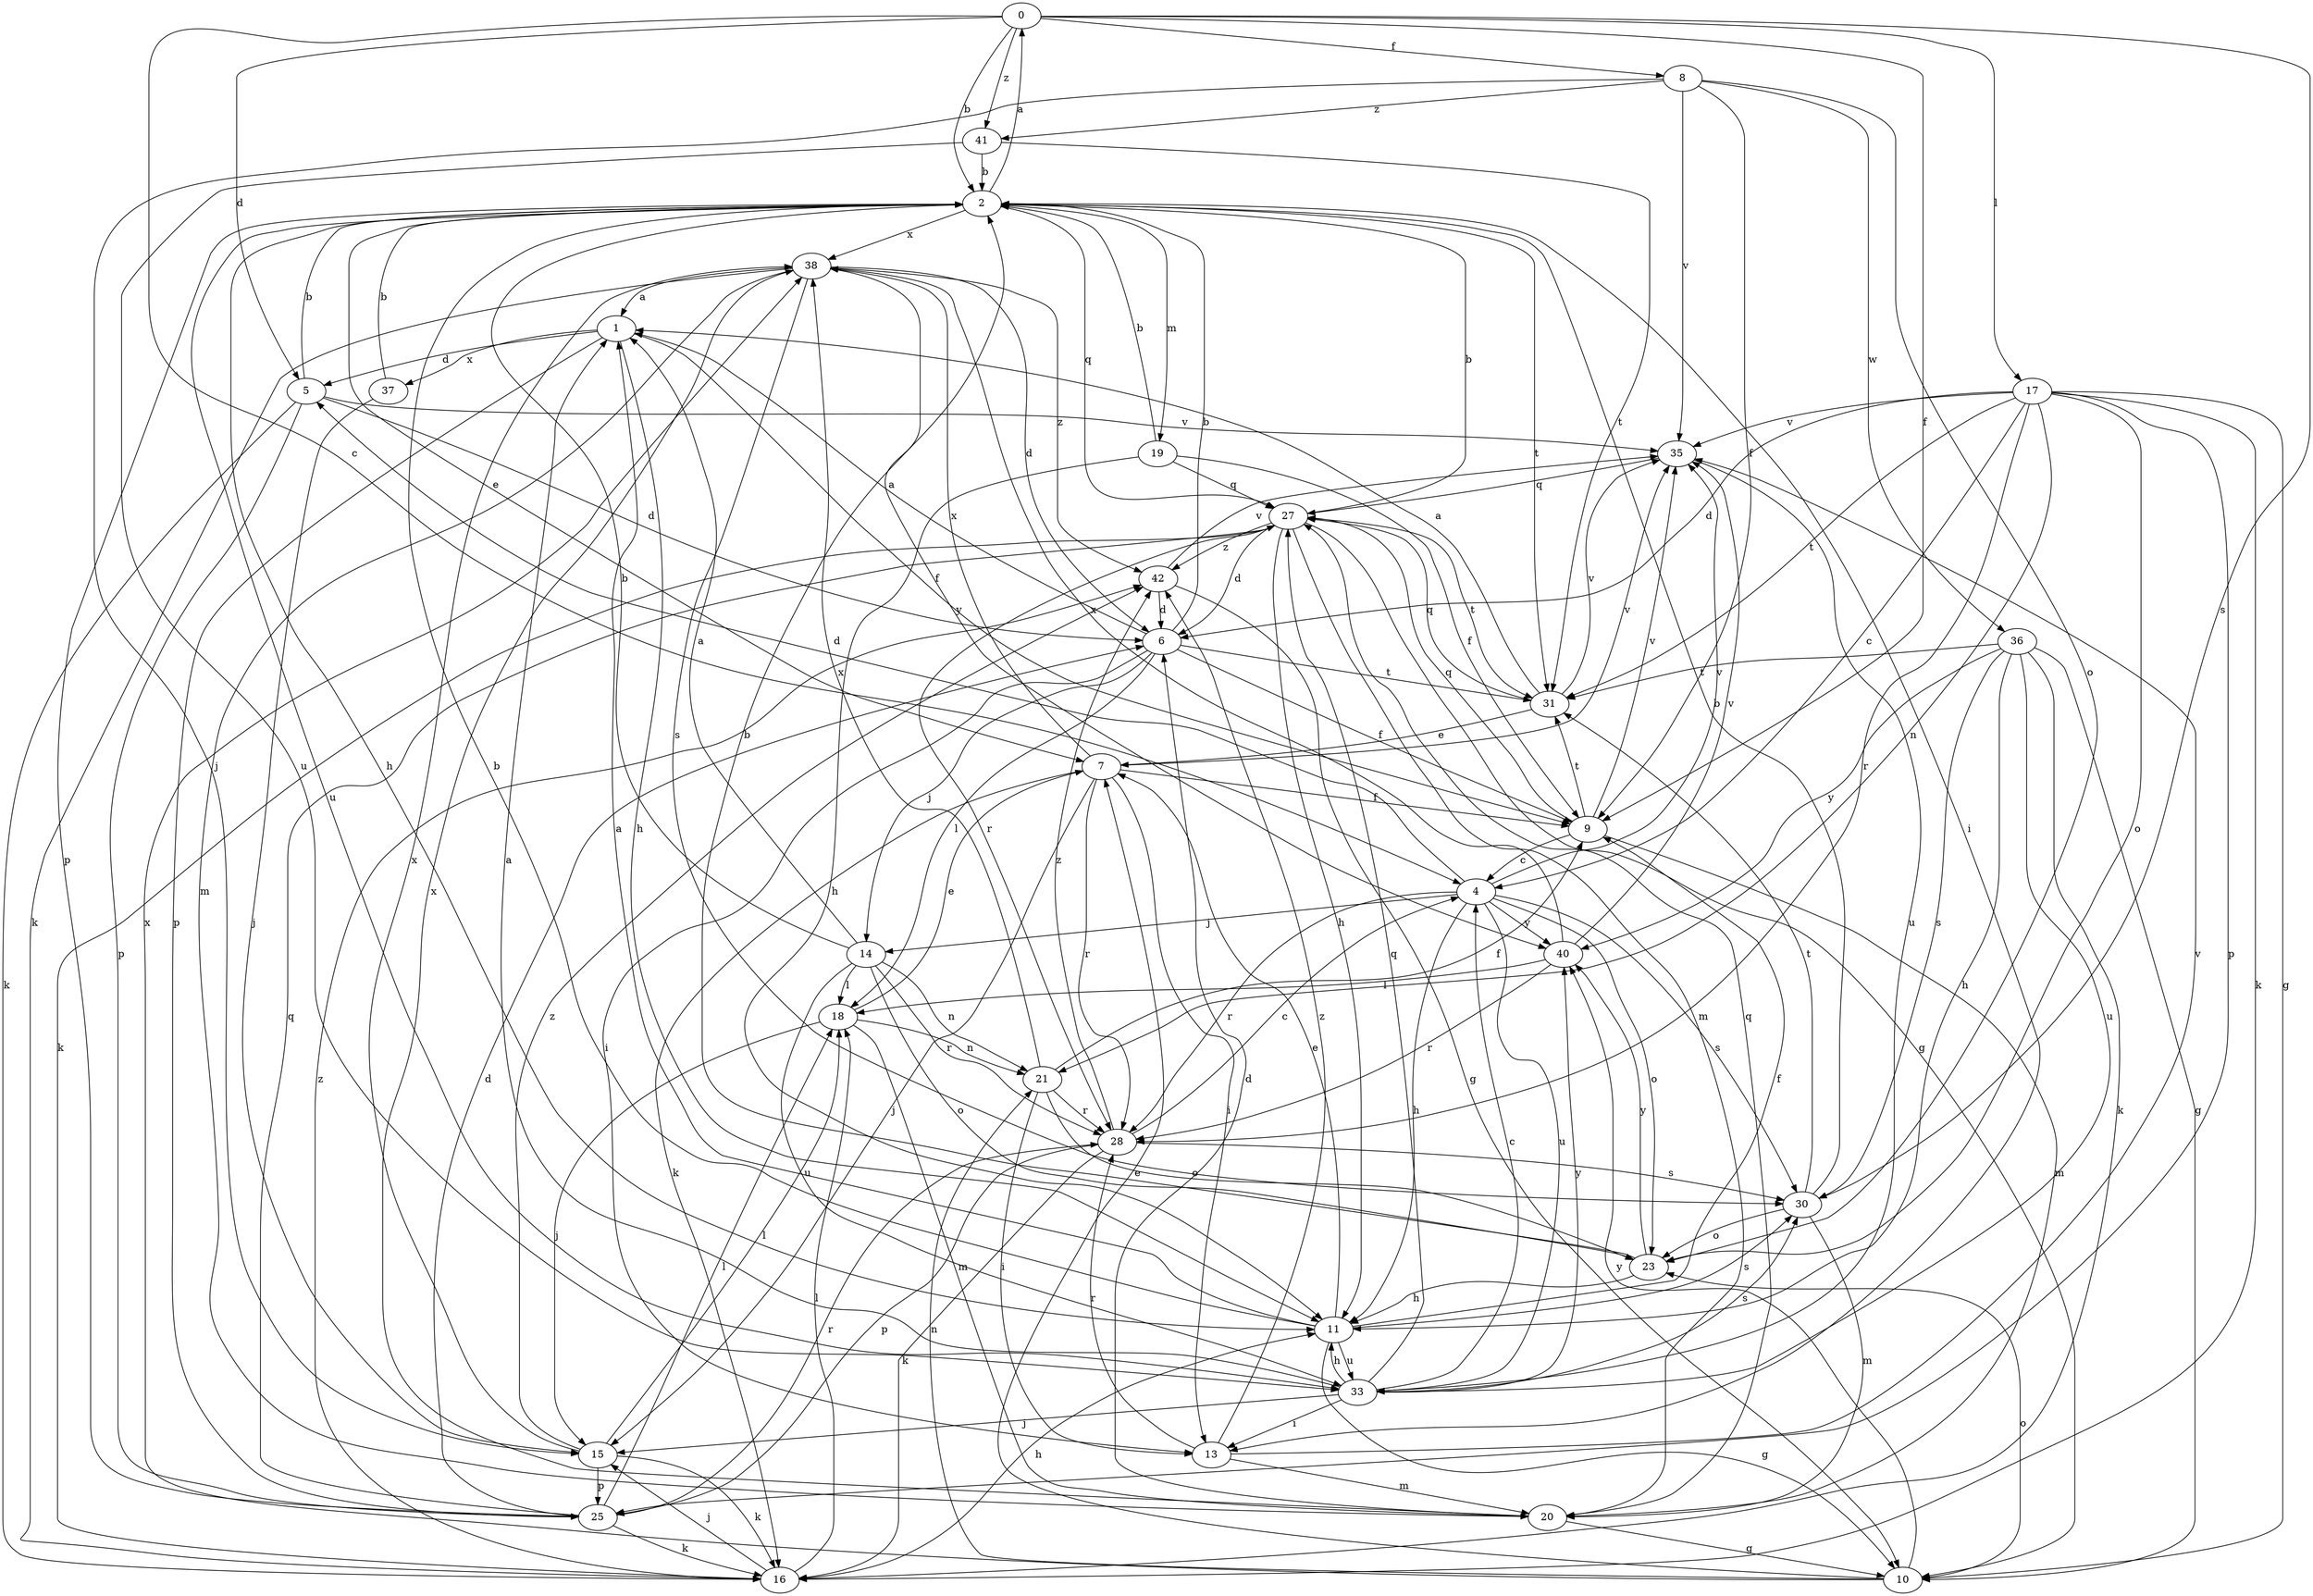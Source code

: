 strict digraph  {
0;
1;
2;
4;
5;
6;
7;
8;
9;
10;
11;
13;
14;
15;
16;
17;
18;
19;
20;
21;
23;
25;
27;
28;
30;
31;
33;
35;
36;
37;
38;
40;
41;
42;
0 -> 2  [label=b];
0 -> 4  [label=c];
0 -> 5  [label=d];
0 -> 8  [label=f];
0 -> 9  [label=f];
0 -> 17  [label=l];
0 -> 30  [label=s];
0 -> 41  [label=z];
1 -> 5  [label=d];
1 -> 9  [label=f];
1 -> 11  [label=h];
1 -> 25  [label=p];
1 -> 37  [label=x];
2 -> 0  [label=a];
2 -> 7  [label=e];
2 -> 11  [label=h];
2 -> 13  [label=i];
2 -> 19  [label=m];
2 -> 25  [label=p];
2 -> 27  [label=q];
2 -> 31  [label=t];
2 -> 33  [label=u];
2 -> 38  [label=x];
4 -> 5  [label=d];
4 -> 11  [label=h];
4 -> 14  [label=j];
4 -> 23  [label=o];
4 -> 28  [label=r];
4 -> 30  [label=s];
4 -> 33  [label=u];
4 -> 35  [label=v];
4 -> 40  [label=y];
5 -> 2  [label=b];
5 -> 6  [label=d];
5 -> 16  [label=k];
5 -> 25  [label=p];
5 -> 35  [label=v];
6 -> 1  [label=a];
6 -> 2  [label=b];
6 -> 9  [label=f];
6 -> 13  [label=i];
6 -> 14  [label=j];
6 -> 18  [label=l];
6 -> 31  [label=t];
7 -> 9  [label=f];
7 -> 13  [label=i];
7 -> 15  [label=j];
7 -> 16  [label=k];
7 -> 28  [label=r];
7 -> 35  [label=v];
7 -> 38  [label=x];
8 -> 9  [label=f];
8 -> 15  [label=j];
8 -> 23  [label=o];
8 -> 35  [label=v];
8 -> 36  [label=w];
8 -> 41  [label=z];
9 -> 4  [label=c];
9 -> 20  [label=m];
9 -> 27  [label=q];
9 -> 31  [label=t];
9 -> 35  [label=v];
10 -> 7  [label=e];
10 -> 21  [label=n];
10 -> 23  [label=o];
10 -> 38  [label=x];
10 -> 40  [label=y];
11 -> 1  [label=a];
11 -> 2  [label=b];
11 -> 7  [label=e];
11 -> 9  [label=f];
11 -> 10  [label=g];
11 -> 30  [label=s];
11 -> 33  [label=u];
13 -> 20  [label=m];
13 -> 28  [label=r];
13 -> 35  [label=v];
13 -> 42  [label=z];
14 -> 1  [label=a];
14 -> 2  [label=b];
14 -> 18  [label=l];
14 -> 21  [label=n];
14 -> 23  [label=o];
14 -> 28  [label=r];
14 -> 33  [label=u];
15 -> 16  [label=k];
15 -> 18  [label=l];
15 -> 25  [label=p];
15 -> 38  [label=x];
15 -> 42  [label=z];
16 -> 11  [label=h];
16 -> 15  [label=j];
16 -> 18  [label=l];
16 -> 42  [label=z];
17 -> 4  [label=c];
17 -> 6  [label=d];
17 -> 10  [label=g];
17 -> 16  [label=k];
17 -> 21  [label=n];
17 -> 23  [label=o];
17 -> 25  [label=p];
17 -> 28  [label=r];
17 -> 31  [label=t];
17 -> 35  [label=v];
18 -> 7  [label=e];
18 -> 15  [label=j];
18 -> 20  [label=m];
18 -> 21  [label=n];
19 -> 2  [label=b];
19 -> 9  [label=f];
19 -> 11  [label=h];
19 -> 27  [label=q];
20 -> 6  [label=d];
20 -> 10  [label=g];
20 -> 27  [label=q];
20 -> 38  [label=x];
21 -> 9  [label=f];
21 -> 13  [label=i];
21 -> 23  [label=o];
21 -> 28  [label=r];
21 -> 38  [label=x];
23 -> 2  [label=b];
23 -> 11  [label=h];
23 -> 40  [label=y];
25 -> 6  [label=d];
25 -> 16  [label=k];
25 -> 18  [label=l];
25 -> 27  [label=q];
25 -> 28  [label=r];
27 -> 2  [label=b];
27 -> 6  [label=d];
27 -> 10  [label=g];
27 -> 11  [label=h];
27 -> 16  [label=k];
27 -> 20  [label=m];
27 -> 28  [label=r];
27 -> 31  [label=t];
27 -> 42  [label=z];
28 -> 4  [label=c];
28 -> 16  [label=k];
28 -> 25  [label=p];
28 -> 30  [label=s];
28 -> 42  [label=z];
30 -> 2  [label=b];
30 -> 20  [label=m];
30 -> 23  [label=o];
30 -> 31  [label=t];
31 -> 1  [label=a];
31 -> 7  [label=e];
31 -> 27  [label=q];
31 -> 35  [label=v];
33 -> 1  [label=a];
33 -> 4  [label=c];
33 -> 11  [label=h];
33 -> 13  [label=i];
33 -> 15  [label=j];
33 -> 27  [label=q];
33 -> 30  [label=s];
33 -> 40  [label=y];
35 -> 27  [label=q];
35 -> 33  [label=u];
36 -> 10  [label=g];
36 -> 11  [label=h];
36 -> 16  [label=k];
36 -> 30  [label=s];
36 -> 31  [label=t];
36 -> 33  [label=u];
36 -> 40  [label=y];
37 -> 2  [label=b];
37 -> 15  [label=j];
38 -> 1  [label=a];
38 -> 6  [label=d];
38 -> 16  [label=k];
38 -> 20  [label=m];
38 -> 30  [label=s];
38 -> 40  [label=y];
38 -> 42  [label=z];
40 -> 18  [label=l];
40 -> 28  [label=r];
40 -> 35  [label=v];
40 -> 38  [label=x];
41 -> 2  [label=b];
41 -> 31  [label=t];
41 -> 33  [label=u];
42 -> 6  [label=d];
42 -> 10  [label=g];
42 -> 35  [label=v];
}
